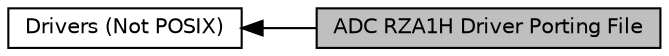 digraph "ADC RZA1H Driver Porting File"
{
  edge [fontname="Helvetica",fontsize="10",labelfontname="Helvetica",labelfontsize="10"];
  node [fontname="Helvetica",fontsize="10",shape=box];
  rankdir=LR;
  Node2 [label="Drivers (Not POSIX)",height=0.2,width=0.4,color="black", fillcolor="white", style="filled",URL="$d7/def/group__R__SW__PKG__93__NONOS__DRIVERS.html",tooltip="Drivers."];
  Node1 [label="ADC RZA1H Driver Porting File",height=0.2,width=0.4,color="black", fillcolor="grey75", style="filled", fontcolor="black",tooltip=" "];
  Node2->Node1 [shape=plaintext, dir="back", style="solid"];
}
